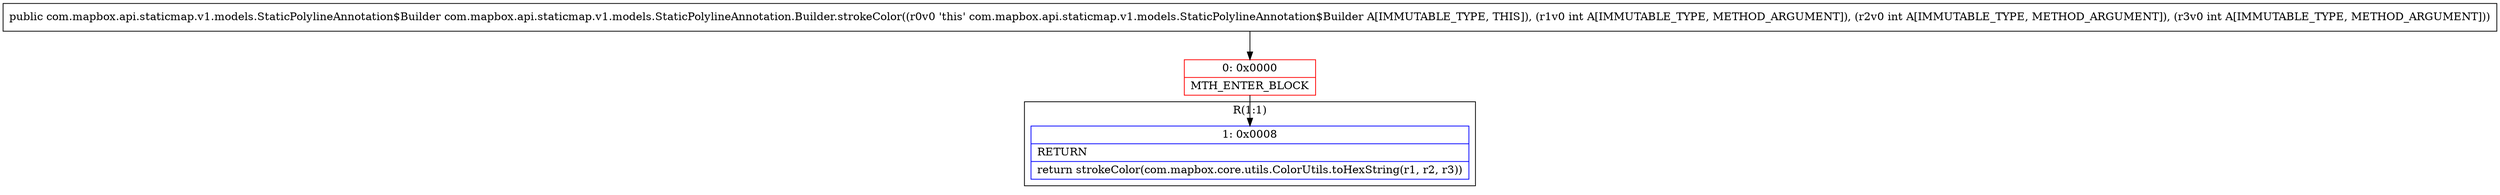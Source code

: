 digraph "CFG forcom.mapbox.api.staticmap.v1.models.StaticPolylineAnnotation.Builder.strokeColor(III)Lcom\/mapbox\/api\/staticmap\/v1\/models\/StaticPolylineAnnotation$Builder;" {
subgraph cluster_Region_1204228683 {
label = "R(1:1)";
node [shape=record,color=blue];
Node_1 [shape=record,label="{1\:\ 0x0008|RETURN\l|return strokeColor(com.mapbox.core.utils.ColorUtils.toHexString(r1, r2, r3))\l}"];
}
Node_0 [shape=record,color=red,label="{0\:\ 0x0000|MTH_ENTER_BLOCK\l}"];
MethodNode[shape=record,label="{public com.mapbox.api.staticmap.v1.models.StaticPolylineAnnotation$Builder com.mapbox.api.staticmap.v1.models.StaticPolylineAnnotation.Builder.strokeColor((r0v0 'this' com.mapbox.api.staticmap.v1.models.StaticPolylineAnnotation$Builder A[IMMUTABLE_TYPE, THIS]), (r1v0 int A[IMMUTABLE_TYPE, METHOD_ARGUMENT]), (r2v0 int A[IMMUTABLE_TYPE, METHOD_ARGUMENT]), (r3v0 int A[IMMUTABLE_TYPE, METHOD_ARGUMENT])) }"];
MethodNode -> Node_0;
Node_0 -> Node_1;
}

